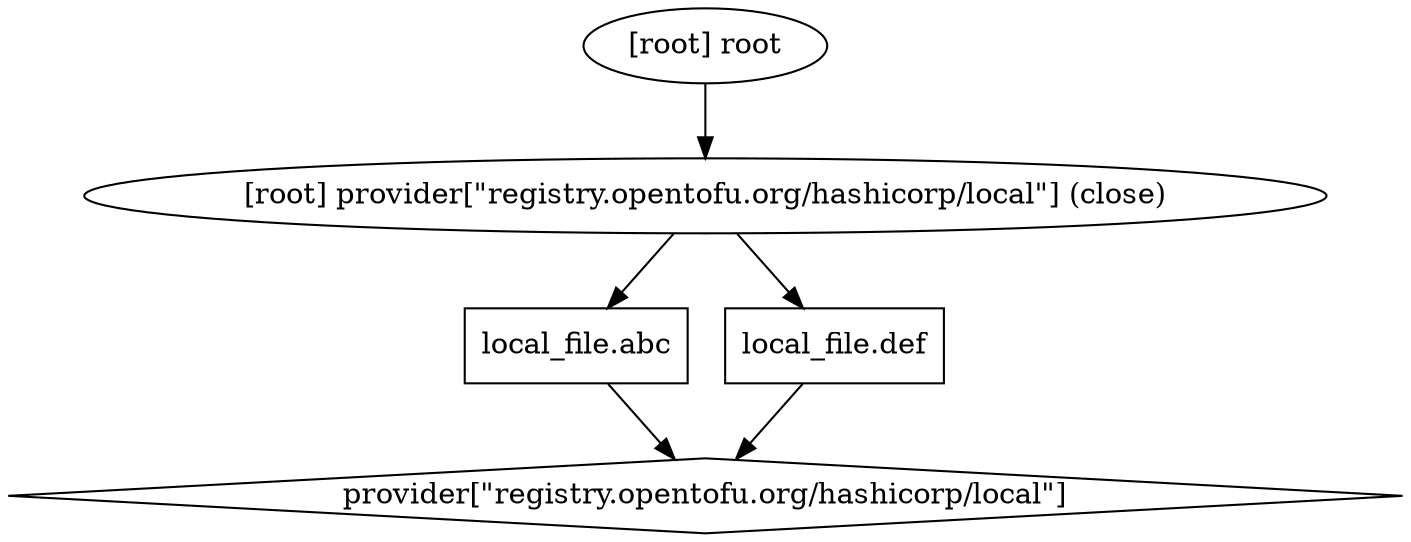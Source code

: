 digraph {
compound = "true"
newrank = "true"
subgraph "root" {
"[root] local_file.abc (expand)" [label = "local_file.abc", shape = "box"]
"[root] local_file.def (expand)" [label = "local_file.def", shape = "box"]
"[root] provider[\"registry.opentofu.org/hashicorp/local\"]" [label = "provider[\"registry.opentofu.org/hashicorp/local\"]", shape = "diamond"]
"[root] local_file.abc (expand)" -> "[root] provider[\"registry.opentofu.org/hashicorp/local\"]"
"[root] local_file.def (expand)" -> "[root] provider[\"registry.opentofu.org/hashicorp/local\"]"
"[root] provider[\"registry.opentofu.org/hashicorp/local\"] (close)" -> "[root] local_file.abc (expand)"
"[root] provider[\"registry.opentofu.org/hashicorp/local\"] (close)" -> "[root] local_file.def (expand)"
"[root] root" -> "[root] provider[\"registry.opentofu.org/hashicorp/local\"] (close)"
}
}

